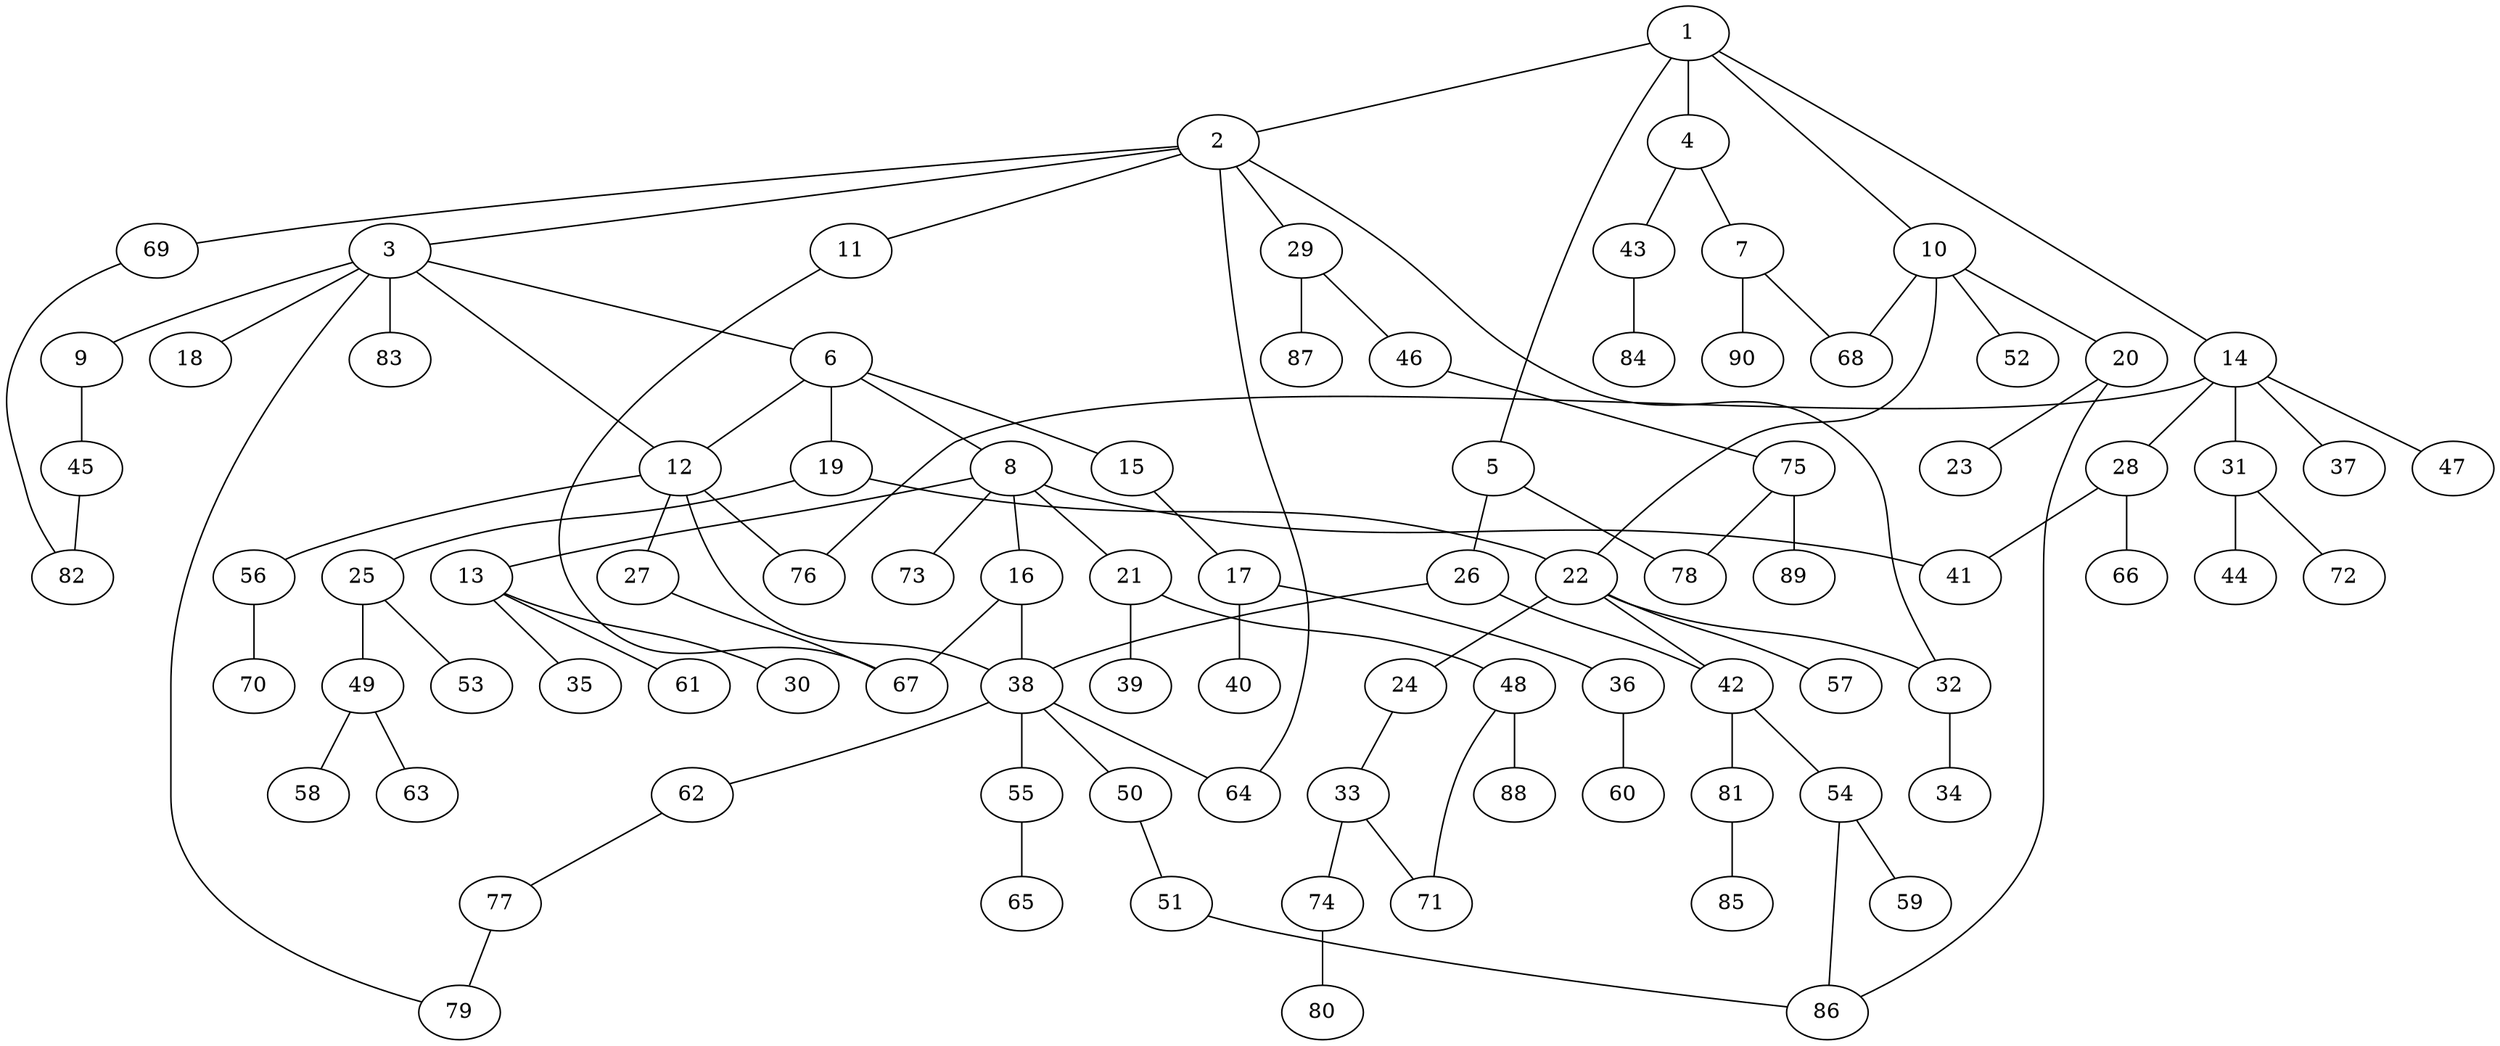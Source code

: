 graph graphname {1--2
1--4
1--5
1--10
1--14
2--3
2--11
2--29
2--32
2--64
2--69
3--6
3--9
3--12
3--18
3--79
3--83
4--7
4--43
5--26
5--78
6--8
6--12
6--15
6--19
7--68
7--90
8--13
8--16
8--21
8--41
8--73
9--45
10--20
10--22
10--52
10--68
11--67
12--27
12--38
12--56
12--76
13--30
13--35
13--61
14--28
14--31
14--37
14--47
14--76
15--17
16--38
16--67
17--36
17--40
19--22
19--25
20--23
20--86
21--39
21--48
22--24
22--32
22--42
22--57
24--33
25--49
25--53
26--38
26--42
27--67
28--41
28--66
29--46
29--87
31--44
31--72
32--34
33--71
33--74
36--60
38--50
38--55
38--62
38--64
42--54
42--81
43--84
45--82
46--75
48--71
48--88
49--58
49--63
50--51
51--86
54--59
54--86
55--65
56--70
62--77
69--82
74--80
75--78
75--89
77--79
81--85
}
